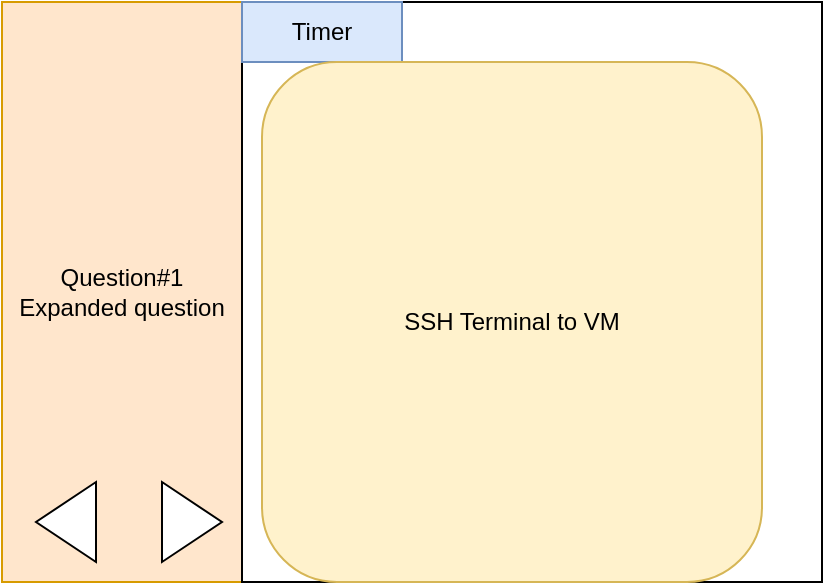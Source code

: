 <mxfile version="13.8.0" type="github">
  <diagram id="a8DZd4pTrANNuwWvUfZb" name="Page-1">
    <mxGraphModel dx="744" dy="393" grid="1" gridSize="10" guides="1" tooltips="1" connect="1" arrows="1" fold="1" page="1" pageScale="1" pageWidth="850" pageHeight="1100" math="0" shadow="0">
      <root>
        <mxCell id="0" />
        <mxCell id="1" parent="0" />
        <mxCell id="fcoQ4BzhZd5VfGcqPhMv-1" value="Question#1&lt;br&gt;Expanded question" style="rounded=0;whiteSpace=wrap;html=1;fillColor=#ffe6cc;strokeColor=#d79b00;" vertex="1" parent="1">
          <mxGeometry x="380" y="80" width="120" height="290" as="geometry" />
        </mxCell>
        <mxCell id="fcoQ4BzhZd5VfGcqPhMv-2" value="" style="whiteSpace=wrap;html=1;aspect=fixed;" vertex="1" parent="1">
          <mxGeometry x="500" y="80" width="290" height="290" as="geometry" />
        </mxCell>
        <mxCell id="fcoQ4BzhZd5VfGcqPhMv-3" value="" style="triangle;whiteSpace=wrap;html=1;" vertex="1" parent="1">
          <mxGeometry x="460" y="320" width="30" height="40" as="geometry" />
        </mxCell>
        <mxCell id="fcoQ4BzhZd5VfGcqPhMv-4" value="" style="triangle;whiteSpace=wrap;html=1;rotation=-180;" vertex="1" parent="1">
          <mxGeometry x="397" y="320" width="30" height="40" as="geometry" />
        </mxCell>
        <mxCell id="fcoQ4BzhZd5VfGcqPhMv-5" value="Timer" style="rounded=0;whiteSpace=wrap;html=1;fillColor=#dae8fc;strokeColor=#6c8ebf;" vertex="1" parent="1">
          <mxGeometry x="500" y="80" width="80" height="30" as="geometry" />
        </mxCell>
        <mxCell id="fcoQ4BzhZd5VfGcqPhMv-6" value="SSH Terminal to VM" style="rounded=1;whiteSpace=wrap;html=1;fillColor=#fff2cc;strokeColor=#d6b656;" vertex="1" parent="1">
          <mxGeometry x="510" y="110" width="250" height="260" as="geometry" />
        </mxCell>
      </root>
    </mxGraphModel>
  </diagram>
</mxfile>
